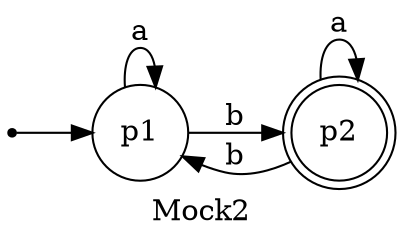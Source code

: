 digraph {
	rankdir=LR;
	node [shape=point]; null; 
	node [shape=doublecircle]; p2;
	node [shape=circle];
	null->p1;
	p1->p1 [label="a"];
	p2->p2 [label="a"];
	p1->p2 [label="b"];
	p2->p1 [label="b"];
	label ="Mock2";
}